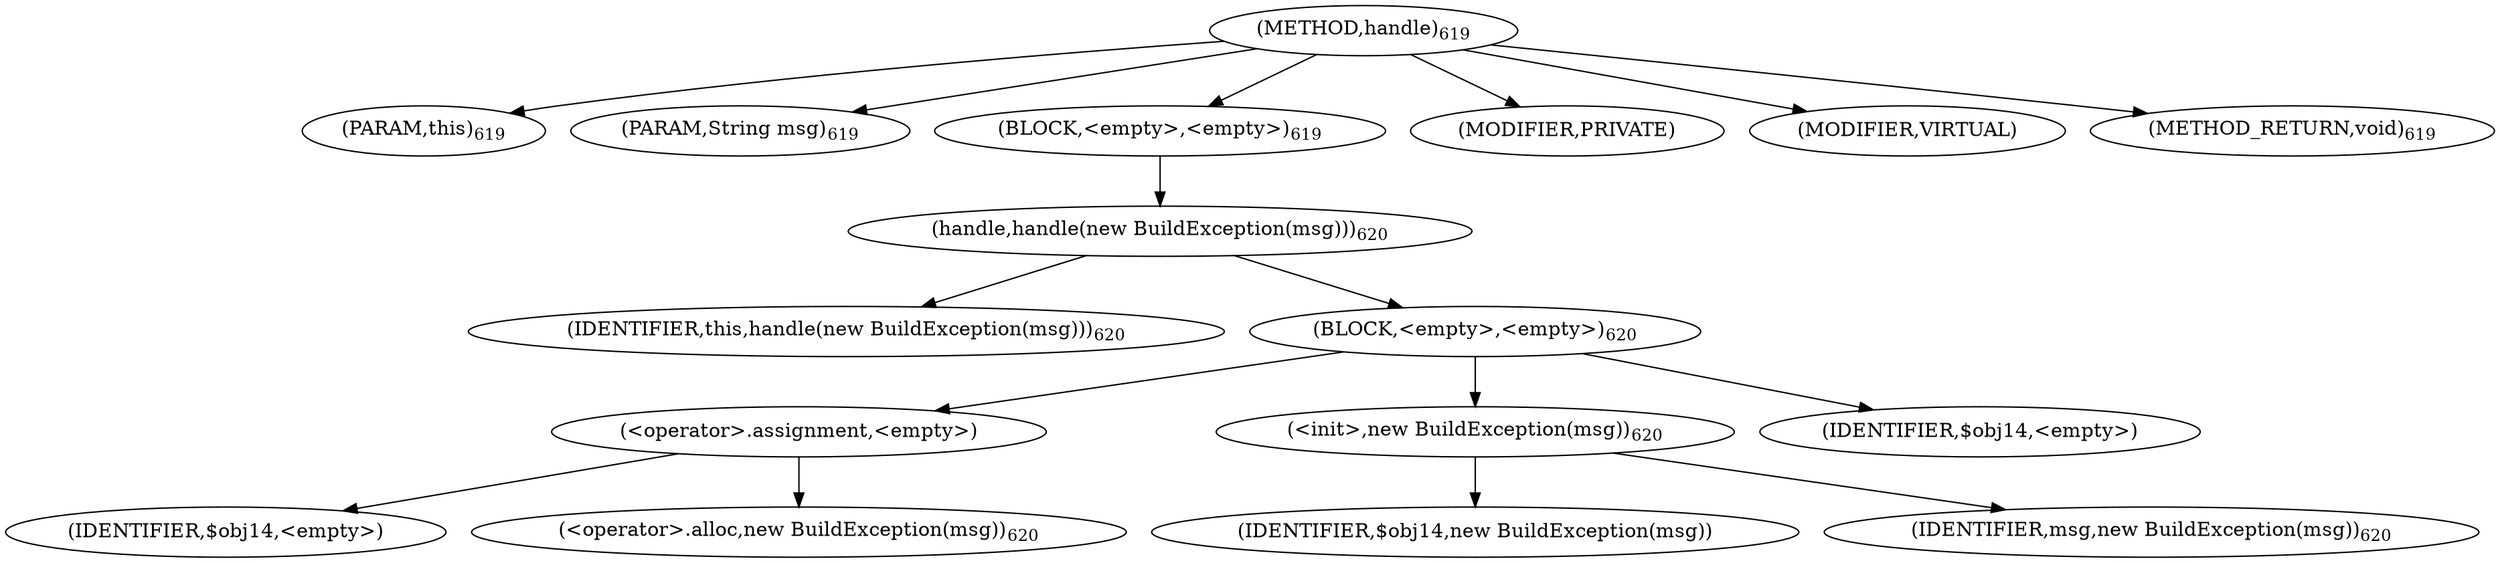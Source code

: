 digraph "handle" {  
"1295" [label = <(METHOD,handle)<SUB>619</SUB>> ]
"78" [label = <(PARAM,this)<SUB>619</SUB>> ]
"1296" [label = <(PARAM,String msg)<SUB>619</SUB>> ]
"1297" [label = <(BLOCK,&lt;empty&gt;,&lt;empty&gt;)<SUB>619</SUB>> ]
"1298" [label = <(handle,handle(new BuildException(msg)))<SUB>620</SUB>> ]
"77" [label = <(IDENTIFIER,this,handle(new BuildException(msg)))<SUB>620</SUB>> ]
"1299" [label = <(BLOCK,&lt;empty&gt;,&lt;empty&gt;)<SUB>620</SUB>> ]
"1300" [label = <(&lt;operator&gt;.assignment,&lt;empty&gt;)> ]
"1301" [label = <(IDENTIFIER,$obj14,&lt;empty&gt;)> ]
"1302" [label = <(&lt;operator&gt;.alloc,new BuildException(msg))<SUB>620</SUB>> ]
"1303" [label = <(&lt;init&gt;,new BuildException(msg))<SUB>620</SUB>> ]
"1304" [label = <(IDENTIFIER,$obj14,new BuildException(msg))> ]
"1305" [label = <(IDENTIFIER,msg,new BuildException(msg))<SUB>620</SUB>> ]
"1306" [label = <(IDENTIFIER,$obj14,&lt;empty&gt;)> ]
"1307" [label = <(MODIFIER,PRIVATE)> ]
"1308" [label = <(MODIFIER,VIRTUAL)> ]
"1309" [label = <(METHOD_RETURN,void)<SUB>619</SUB>> ]
  "1295" -> "78" 
  "1295" -> "1296" 
  "1295" -> "1297" 
  "1295" -> "1307" 
  "1295" -> "1308" 
  "1295" -> "1309" 
  "1297" -> "1298" 
  "1298" -> "77" 
  "1298" -> "1299" 
  "1299" -> "1300" 
  "1299" -> "1303" 
  "1299" -> "1306" 
  "1300" -> "1301" 
  "1300" -> "1302" 
  "1303" -> "1304" 
  "1303" -> "1305" 
}
